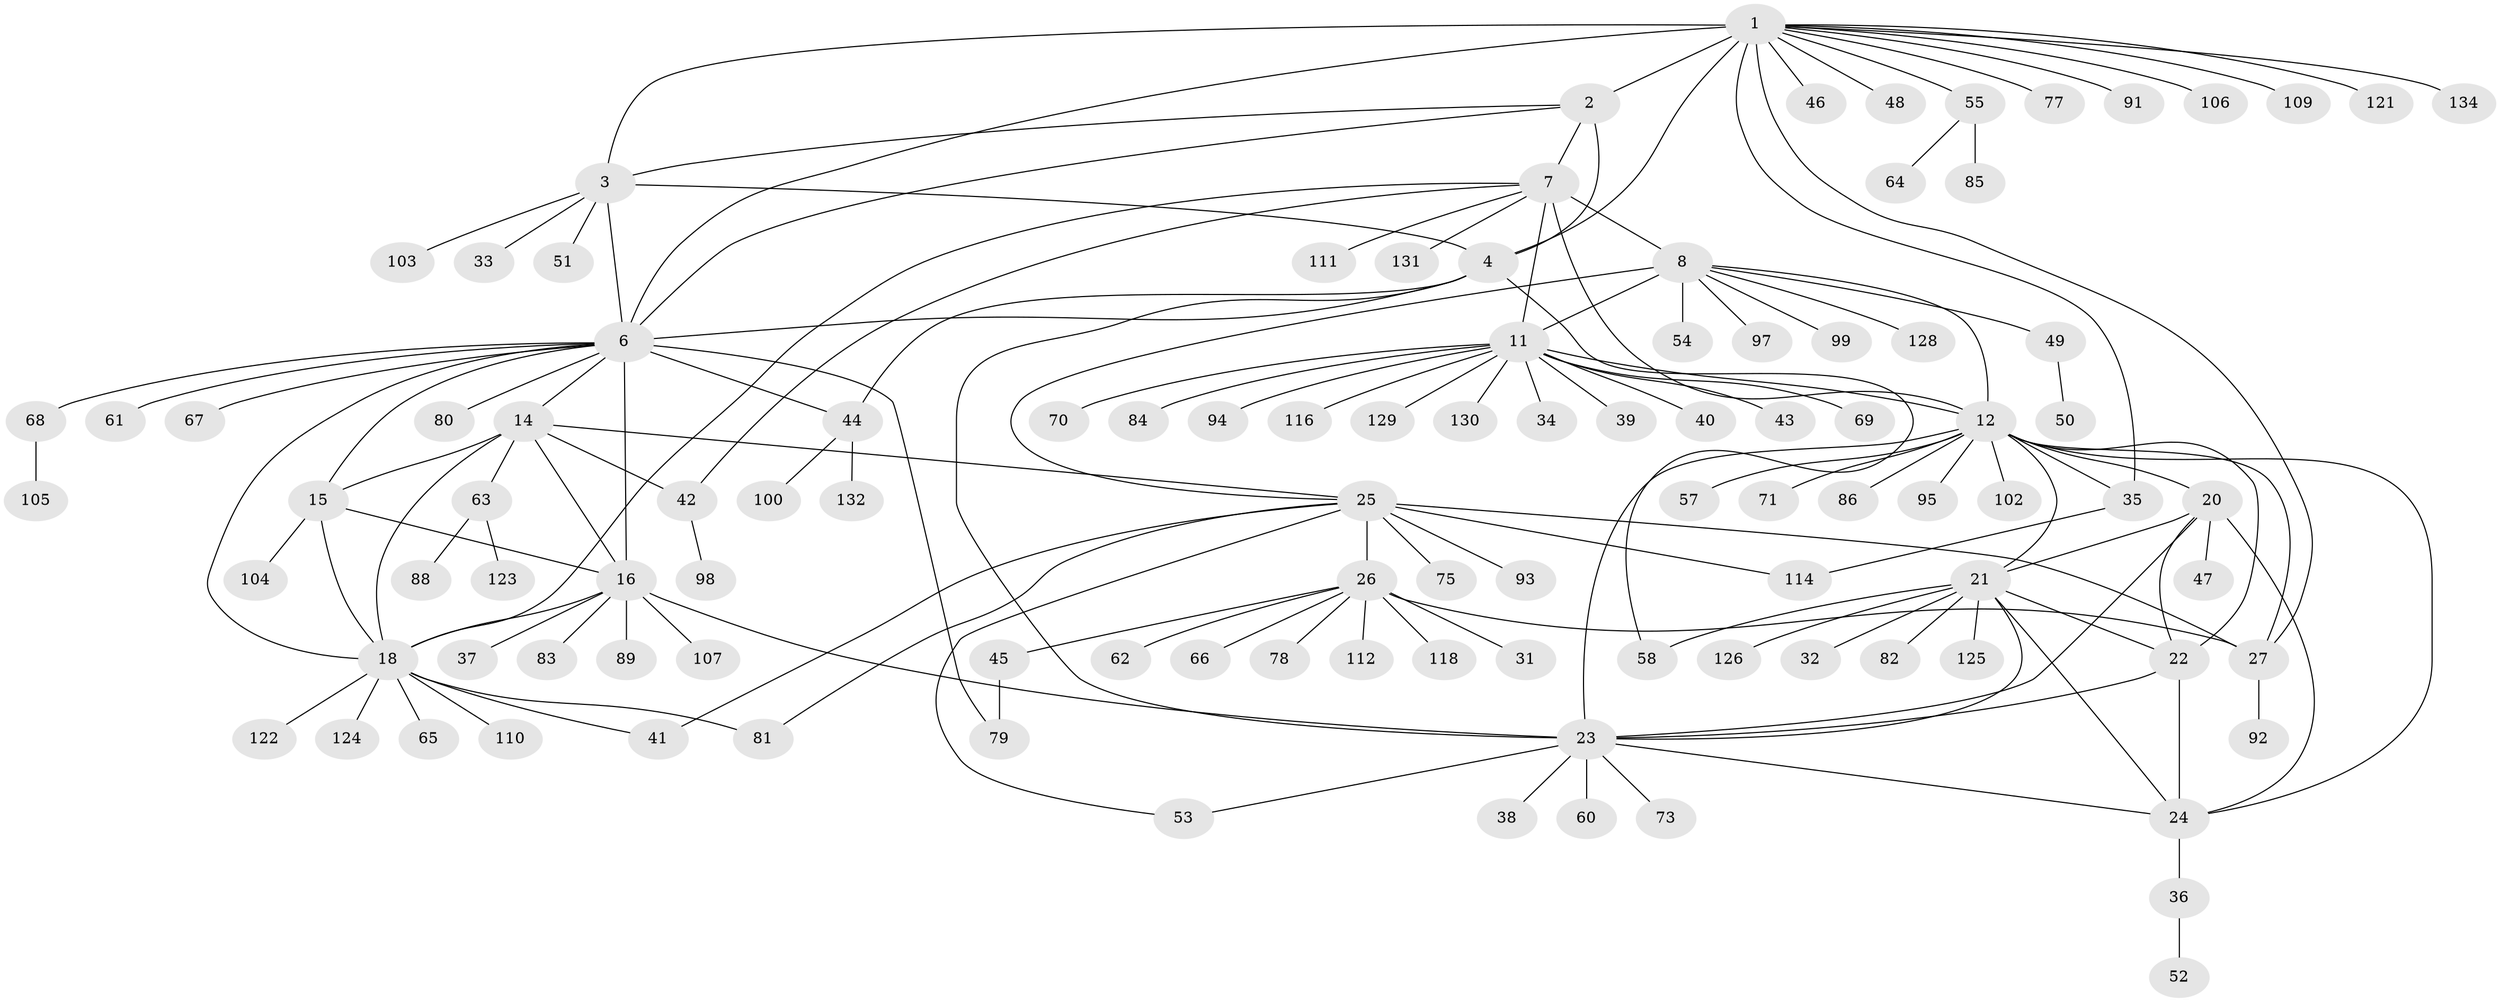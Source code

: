 // original degree distribution, {11: 0.022388059701492536, 6: 0.04477611940298507, 9: 0.03731343283582089, 10: 0.022388059701492536, 7: 0.04477611940298507, 17: 0.007462686567164179, 8: 0.022388059701492536, 12: 0.014925373134328358, 13: 0.007462686567164179, 1: 0.6044776119402985, 3: 0.022388059701492536, 2: 0.13432835820895522, 4: 0.014925373134328358}
// Generated by graph-tools (version 1.1) at 2025/11/02/27/25 16:11:37]
// undirected, 108 vertices, 148 edges
graph export_dot {
graph [start="1"]
  node [color=gray90,style=filled];
  1 [super="+5"];
  2;
  3 [super="+117"];
  4 [super="+74"];
  6 [super="+13"];
  7 [super="+10"];
  8 [super="+9"];
  11 [super="+96"];
  12 [super="+19"];
  14 [super="+101"];
  15 [super="+108"];
  16 [super="+17"];
  18 [super="+90"];
  20;
  21 [super="+133"];
  22 [super="+59"];
  23 [super="+72"];
  24 [super="+119"];
  25 [super="+28"];
  26 [super="+29"];
  27 [super="+30"];
  31;
  32;
  33;
  34;
  35;
  36;
  37;
  38;
  39;
  40;
  41 [super="+127"];
  42 [super="+56"];
  43;
  44;
  45;
  46;
  47;
  48;
  49;
  50;
  51 [super="+115"];
  52;
  53;
  54;
  55;
  57;
  58;
  60;
  61;
  62;
  63;
  64;
  65;
  66;
  67 [super="+76"];
  68;
  69;
  70;
  71 [super="+87"];
  73;
  75;
  77;
  78;
  79;
  80;
  81;
  82;
  83;
  84 [super="+113"];
  85;
  86;
  88;
  89;
  91;
  92;
  93;
  94;
  95;
  97;
  98;
  99;
  100;
  102;
  103;
  104;
  105;
  106;
  107;
  109;
  110;
  111;
  112;
  114;
  116 [super="+120"];
  118;
  121;
  122;
  123;
  124;
  125;
  126;
  128;
  129;
  130;
  131;
  132;
  134;
  1 -- 2 [weight=2];
  1 -- 3 [weight=2];
  1 -- 4 [weight=2];
  1 -- 6 [weight=2];
  1 -- 46;
  1 -- 55;
  1 -- 106;
  1 -- 109;
  1 -- 134;
  1 -- 35;
  1 -- 77;
  1 -- 48;
  1 -- 121;
  1 -- 91;
  1 -- 27;
  2 -- 3;
  2 -- 4;
  2 -- 6;
  2 -- 7;
  3 -- 4;
  3 -- 6;
  3 -- 33;
  3 -- 51;
  3 -- 103;
  4 -- 6;
  4 -- 23 [weight=2];
  4 -- 44;
  4 -- 58;
  6 -- 61;
  6 -- 67;
  6 -- 68;
  6 -- 44;
  6 -- 14;
  6 -- 15;
  6 -- 16 [weight=2];
  6 -- 18;
  6 -- 79;
  6 -- 80;
  7 -- 8 [weight=4];
  7 -- 11 [weight=2];
  7 -- 12 [weight=2];
  7 -- 111;
  7 -- 131;
  7 -- 42;
  7 -- 18;
  8 -- 11 [weight=2];
  8 -- 12 [weight=2];
  8 -- 97;
  8 -- 128;
  8 -- 99;
  8 -- 49;
  8 -- 54;
  8 -- 25;
  11 -- 12;
  11 -- 34;
  11 -- 39;
  11 -- 40;
  11 -- 43;
  11 -- 69;
  11 -- 70;
  11 -- 84;
  11 -- 94;
  11 -- 116;
  11 -- 129;
  11 -- 130;
  12 -- 35;
  12 -- 102;
  12 -- 71;
  12 -- 20;
  12 -- 21;
  12 -- 22;
  12 -- 23;
  12 -- 24;
  12 -- 57;
  12 -- 86;
  12 -- 27;
  12 -- 95;
  14 -- 15;
  14 -- 16 [weight=2];
  14 -- 18;
  14 -- 42;
  14 -- 63;
  14 -- 25;
  15 -- 16 [weight=2];
  15 -- 18;
  15 -- 104;
  16 -- 18 [weight=2];
  16 -- 37;
  16 -- 83;
  16 -- 107;
  16 -- 23;
  16 -- 89;
  18 -- 65;
  18 -- 81;
  18 -- 110;
  18 -- 122;
  18 -- 124;
  18 -- 41;
  20 -- 21;
  20 -- 22;
  20 -- 23;
  20 -- 24;
  20 -- 47;
  21 -- 22;
  21 -- 23;
  21 -- 24;
  21 -- 32;
  21 -- 58;
  21 -- 82;
  21 -- 125;
  21 -- 126;
  22 -- 23;
  22 -- 24;
  23 -- 24;
  23 -- 38;
  23 -- 53;
  23 -- 60;
  23 -- 73;
  24 -- 36;
  25 -- 26 [weight=4];
  25 -- 27 [weight=4];
  25 -- 53;
  25 -- 75;
  25 -- 93;
  25 -- 41;
  25 -- 81;
  25 -- 114;
  26 -- 27 [weight=4];
  26 -- 31;
  26 -- 62;
  26 -- 78;
  26 -- 118;
  26 -- 112;
  26 -- 66;
  26 -- 45;
  27 -- 92;
  35 -- 114;
  36 -- 52;
  42 -- 98;
  44 -- 100;
  44 -- 132;
  45 -- 79;
  49 -- 50;
  55 -- 64;
  55 -- 85;
  63 -- 88;
  63 -- 123;
  68 -- 105;
}
